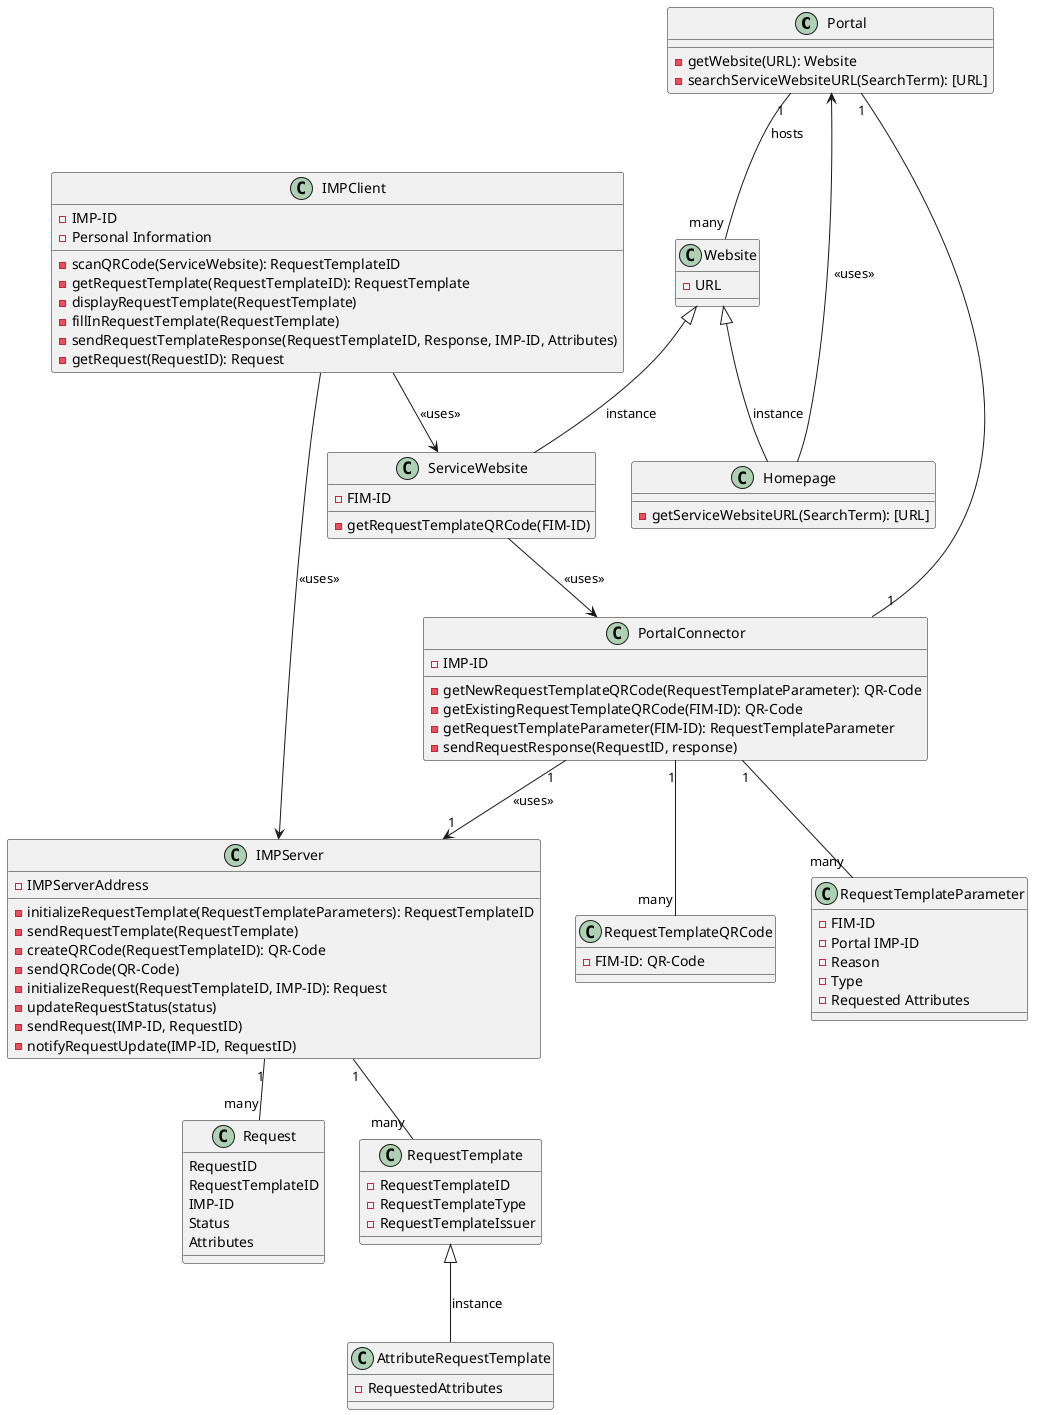@startuml

class Portal {
    {method} - getWebsite(URL): Website
    {method} - searchServiceWebsiteURL(SearchTerm): [URL]

}

class PortalConnector {
    {field} - IMP-ID
    {method} - getNewRequestTemplateQRCode(RequestTemplateParameter): QR-Code
    {method} - getExistingRequestTemplateQRCode(FIM-ID): QR-Code
    {method} - getRequestTemplateParameter(FIM-ID): RequestTemplateParameter
    {method} - sendRequestResponse(RequestID, response)
}

PortalConnector "1" -- "many" RequestTemplateParameter
PortalConnector "1" --> "1" IMPServer: <<uses>>

class RequestTemplateParameter {
    {field} - FIM-ID
    {field} - Portal IMP-ID
    {field} - Reason
    {field} - Type
    {field} - Requested Attributes
}

PortalConnector "1" -- "many" RequestTemplateQRCode

class RequestTemplateQRCode {
    {field} - FIM-ID: QR-Code
}

Portal "1" -- "many" Website: hosts
Portal "1" -- "1" PortalConnector

class Website {
    {field} - URL
}

Website <|-- ServiceWebsite: instance
Website <|-- Homepage: instance

class Homepage {
    {method} - getServiceWebsiteURL(SearchTerm): [URL]
}

Homepage --> Portal: <<uses>>

class ServiceWebsite {
    {field} - FIM-ID
    {method} - getRequestTemplateQRCode(FIM-ID)
}

ServiceWebsite --> PortalConnector: <<uses>>


class IMPClient {
    {field} - IMP-ID
    {field} - Personal Information
    {method} - scanQRCode(ServiceWebsite): RequestTemplateID
    {method} - getRequestTemplate(RequestTemplateID): RequestTemplate
    {method} - displayRequestTemplate(RequestTemplate)
    {method} - fillInRequestTemplate(RequestTemplate)
    {method} - sendRequestTemplateResponse(RequestTemplateID, Response, IMP-ID, Attributes)
    {method} - getRequest(RequestID): Request
}

IMPClient --> ServiceWebsite: <<uses>>

IMPClient --> IMPServer: <<uses>>


class IMPServer {
    {field} - IMPServerAddress
    {method} - initializeRequestTemplate(RequestTemplateParameters): RequestTemplateID
    {method} - sendRequestTemplate(RequestTemplate)
    {method} - createQRCode(RequestTemplateID): QR-Code
    {method} - sendQRCode(QR-Code)
    {method} - initializeRequest(RequestTemplateID, IMP-ID): Request
    {method} - updateRequestStatus(status)
    {method} - sendRequest(IMP-ID, RequestID)
    {method} - notifyRequestUpdate(IMP-ID, RequestID)
}

IMPServer "1" -- "many" Request

class Request {
    {field} RequestID
    {field} RequestTemplateID
    {field} IMP-ID
    {field} Status
    {field} Attributes
}

IMPServer "1" -- "many" RequestTemplate

class RequestTemplate {
    {field} - RequestTemplateID
    {field} - RequestTemplateType
    {field} - RequestTemplateIssuer
}

RequestTemplate <|-- AttributeRequestTemplate: instance

class AttributeRequestTemplate {
    {field} - RequestedAttributes
}


@enduml
